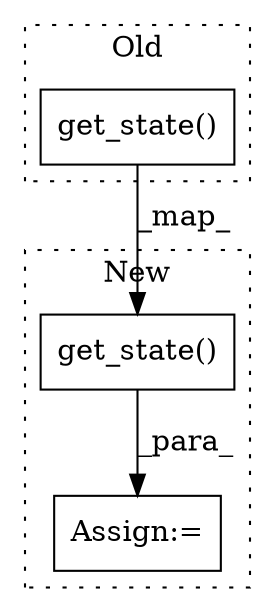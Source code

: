 digraph G {
subgraph cluster0 {
1 [label="get_state()" a="75" s="2678,2712" l="15,1" shape="box"];
label = "Old";
style="dotted";
}
subgraph cluster1 {
2 [label="get_state()" a="75" s="2402,2436" l="15,1" shape="box"];
3 [label="Assign:=" a="68" s="2399" l="3" shape="box"];
label = "New";
style="dotted";
}
1 -> 2 [label="_map_"];
2 -> 3 [label="_para_"];
}